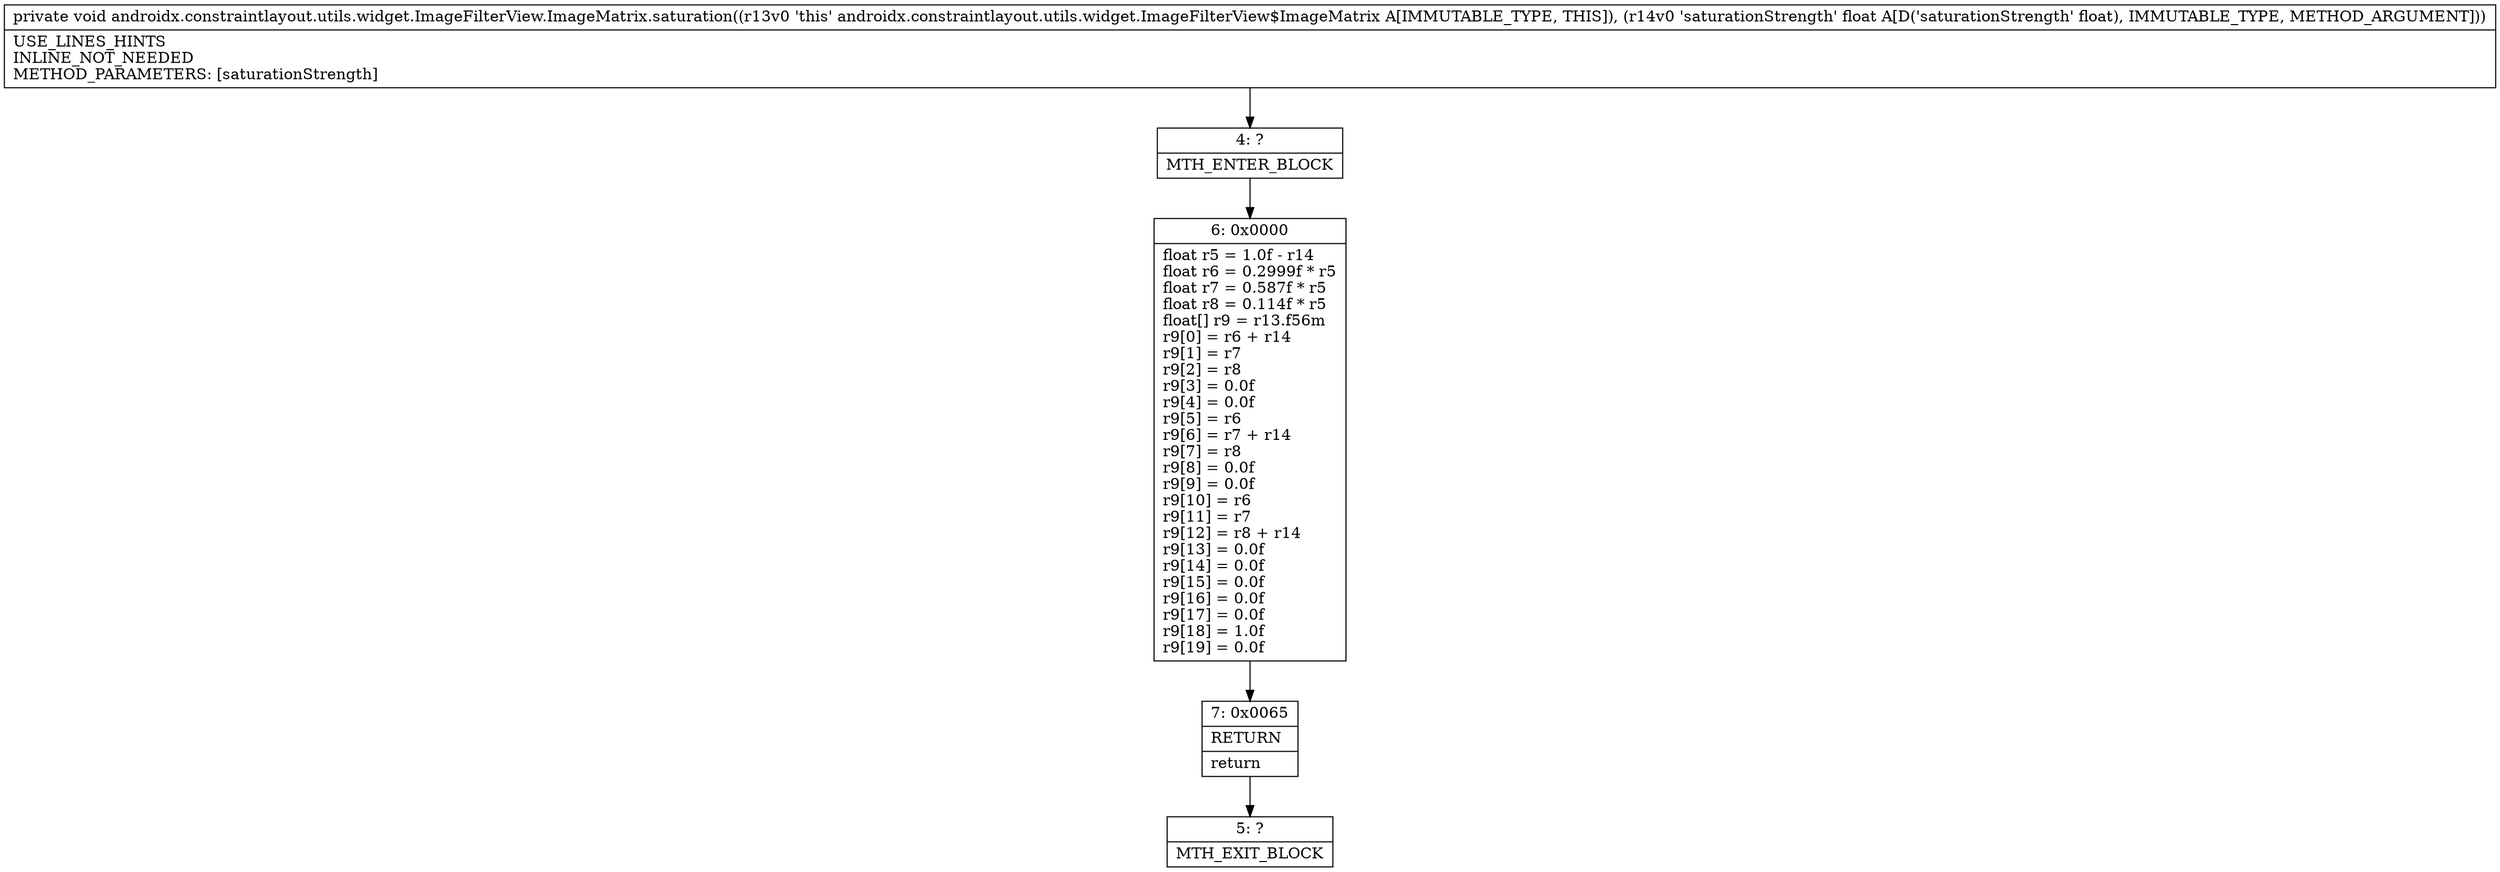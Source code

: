 digraph "CFG forandroidx.constraintlayout.utils.widget.ImageFilterView.ImageMatrix.saturation(F)V" {
Node_4 [shape=record,label="{4\:\ ?|MTH_ENTER_BLOCK\l}"];
Node_6 [shape=record,label="{6\:\ 0x0000|float r5 = 1.0f \- r14\lfloat r6 = 0.2999f * r5\lfloat r7 = 0.587f * r5\lfloat r8 = 0.114f * r5\lfloat[] r9 = r13.f56m\lr9[0] = r6 + r14\lr9[1] = r7\lr9[2] = r8\lr9[3] = 0.0f\lr9[4] = 0.0f\lr9[5] = r6\lr9[6] = r7 + r14\lr9[7] = r8\lr9[8] = 0.0f\lr9[9] = 0.0f\lr9[10] = r6\lr9[11] = r7\lr9[12] = r8 + r14\lr9[13] = 0.0f\lr9[14] = 0.0f\lr9[15] = 0.0f\lr9[16] = 0.0f\lr9[17] = 0.0f\lr9[18] = 1.0f\lr9[19] = 0.0f\l}"];
Node_7 [shape=record,label="{7\:\ 0x0065|RETURN\l|return\l}"];
Node_5 [shape=record,label="{5\:\ ?|MTH_EXIT_BLOCK\l}"];
MethodNode[shape=record,label="{private void androidx.constraintlayout.utils.widget.ImageFilterView.ImageMatrix.saturation((r13v0 'this' androidx.constraintlayout.utils.widget.ImageFilterView$ImageMatrix A[IMMUTABLE_TYPE, THIS]), (r14v0 'saturationStrength' float A[D('saturationStrength' float), IMMUTABLE_TYPE, METHOD_ARGUMENT]))  | USE_LINES_HINTS\lINLINE_NOT_NEEDED\lMETHOD_PARAMETERS: [saturationStrength]\l}"];
MethodNode -> Node_4;Node_4 -> Node_6;
Node_6 -> Node_7;
Node_7 -> Node_5;
}

